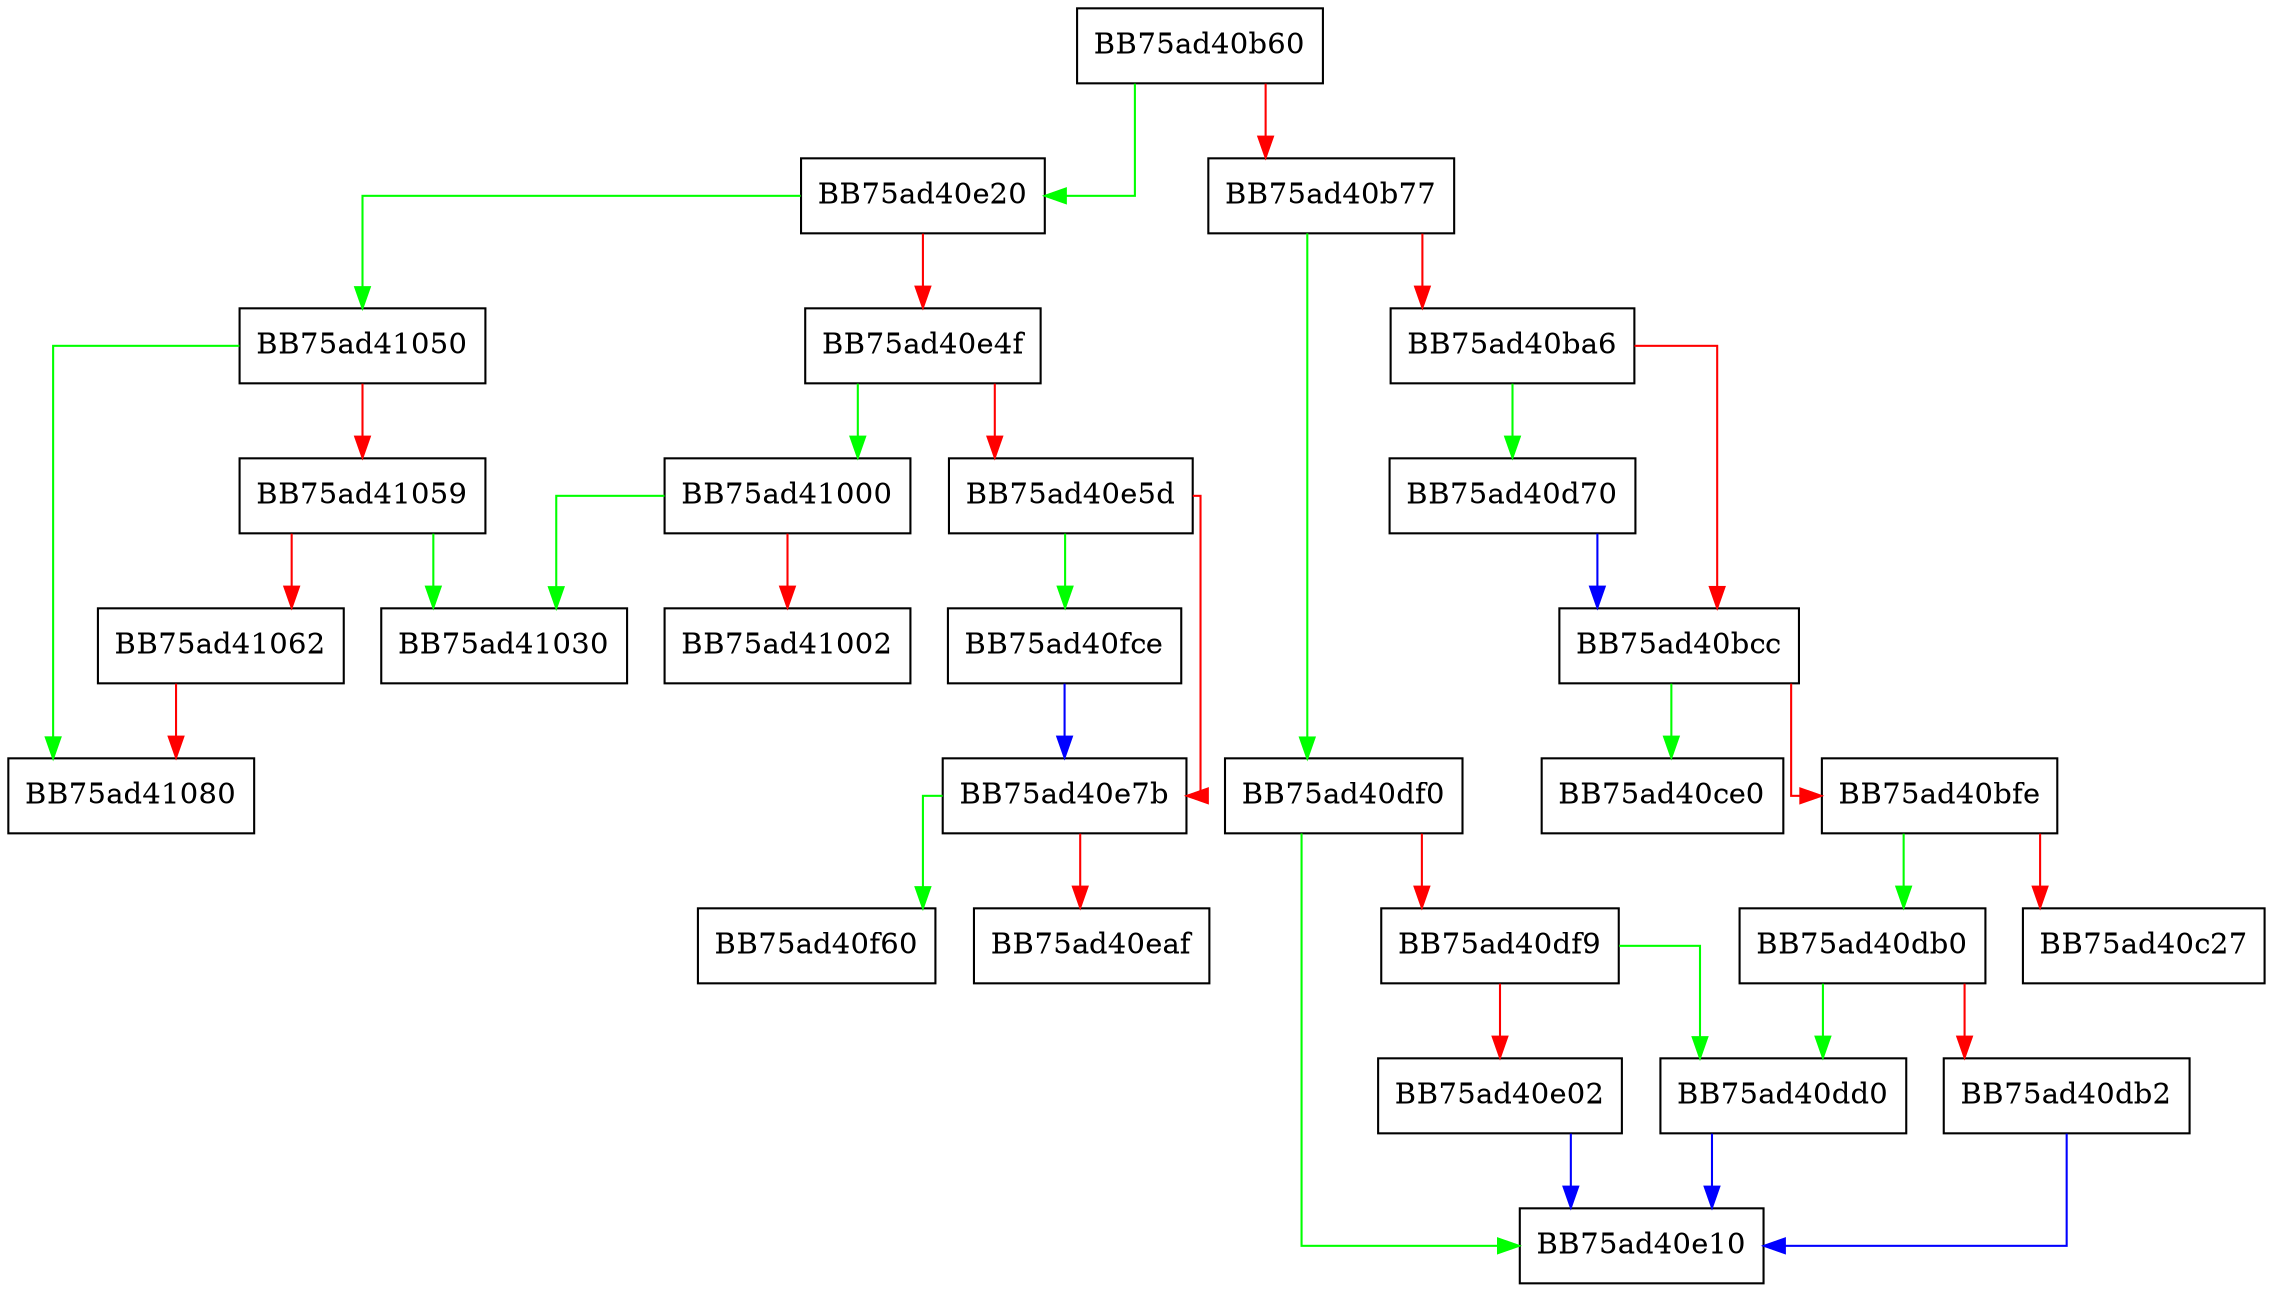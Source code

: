 digraph log {
  node [shape="box"];
  graph [splines=ortho];
  BB75ad40b60 -> BB75ad40e20 [color="green"];
  BB75ad40b60 -> BB75ad40b77 [color="red"];
  BB75ad40b77 -> BB75ad40df0 [color="green"];
  BB75ad40b77 -> BB75ad40ba6 [color="red"];
  BB75ad40ba6 -> BB75ad40d70 [color="green"];
  BB75ad40ba6 -> BB75ad40bcc [color="red"];
  BB75ad40bcc -> BB75ad40ce0 [color="green"];
  BB75ad40bcc -> BB75ad40bfe [color="red"];
  BB75ad40bfe -> BB75ad40db0 [color="green"];
  BB75ad40bfe -> BB75ad40c27 [color="red"];
  BB75ad40d70 -> BB75ad40bcc [color="blue"];
  BB75ad40db0 -> BB75ad40dd0 [color="green"];
  BB75ad40db0 -> BB75ad40db2 [color="red"];
  BB75ad40db2 -> BB75ad40e10 [color="blue"];
  BB75ad40dd0 -> BB75ad40e10 [color="blue"];
  BB75ad40df0 -> BB75ad40e10 [color="green"];
  BB75ad40df0 -> BB75ad40df9 [color="red"];
  BB75ad40df9 -> BB75ad40dd0 [color="green"];
  BB75ad40df9 -> BB75ad40e02 [color="red"];
  BB75ad40e02 -> BB75ad40e10 [color="blue"];
  BB75ad40e20 -> BB75ad41050 [color="green"];
  BB75ad40e20 -> BB75ad40e4f [color="red"];
  BB75ad40e4f -> BB75ad41000 [color="green"];
  BB75ad40e4f -> BB75ad40e5d [color="red"];
  BB75ad40e5d -> BB75ad40fce [color="green"];
  BB75ad40e5d -> BB75ad40e7b [color="red"];
  BB75ad40e7b -> BB75ad40f60 [color="green"];
  BB75ad40e7b -> BB75ad40eaf [color="red"];
  BB75ad40fce -> BB75ad40e7b [color="blue"];
  BB75ad41000 -> BB75ad41030 [color="green"];
  BB75ad41000 -> BB75ad41002 [color="red"];
  BB75ad41050 -> BB75ad41080 [color="green"];
  BB75ad41050 -> BB75ad41059 [color="red"];
  BB75ad41059 -> BB75ad41030 [color="green"];
  BB75ad41059 -> BB75ad41062 [color="red"];
  BB75ad41062 -> BB75ad41080 [color="red"];
}